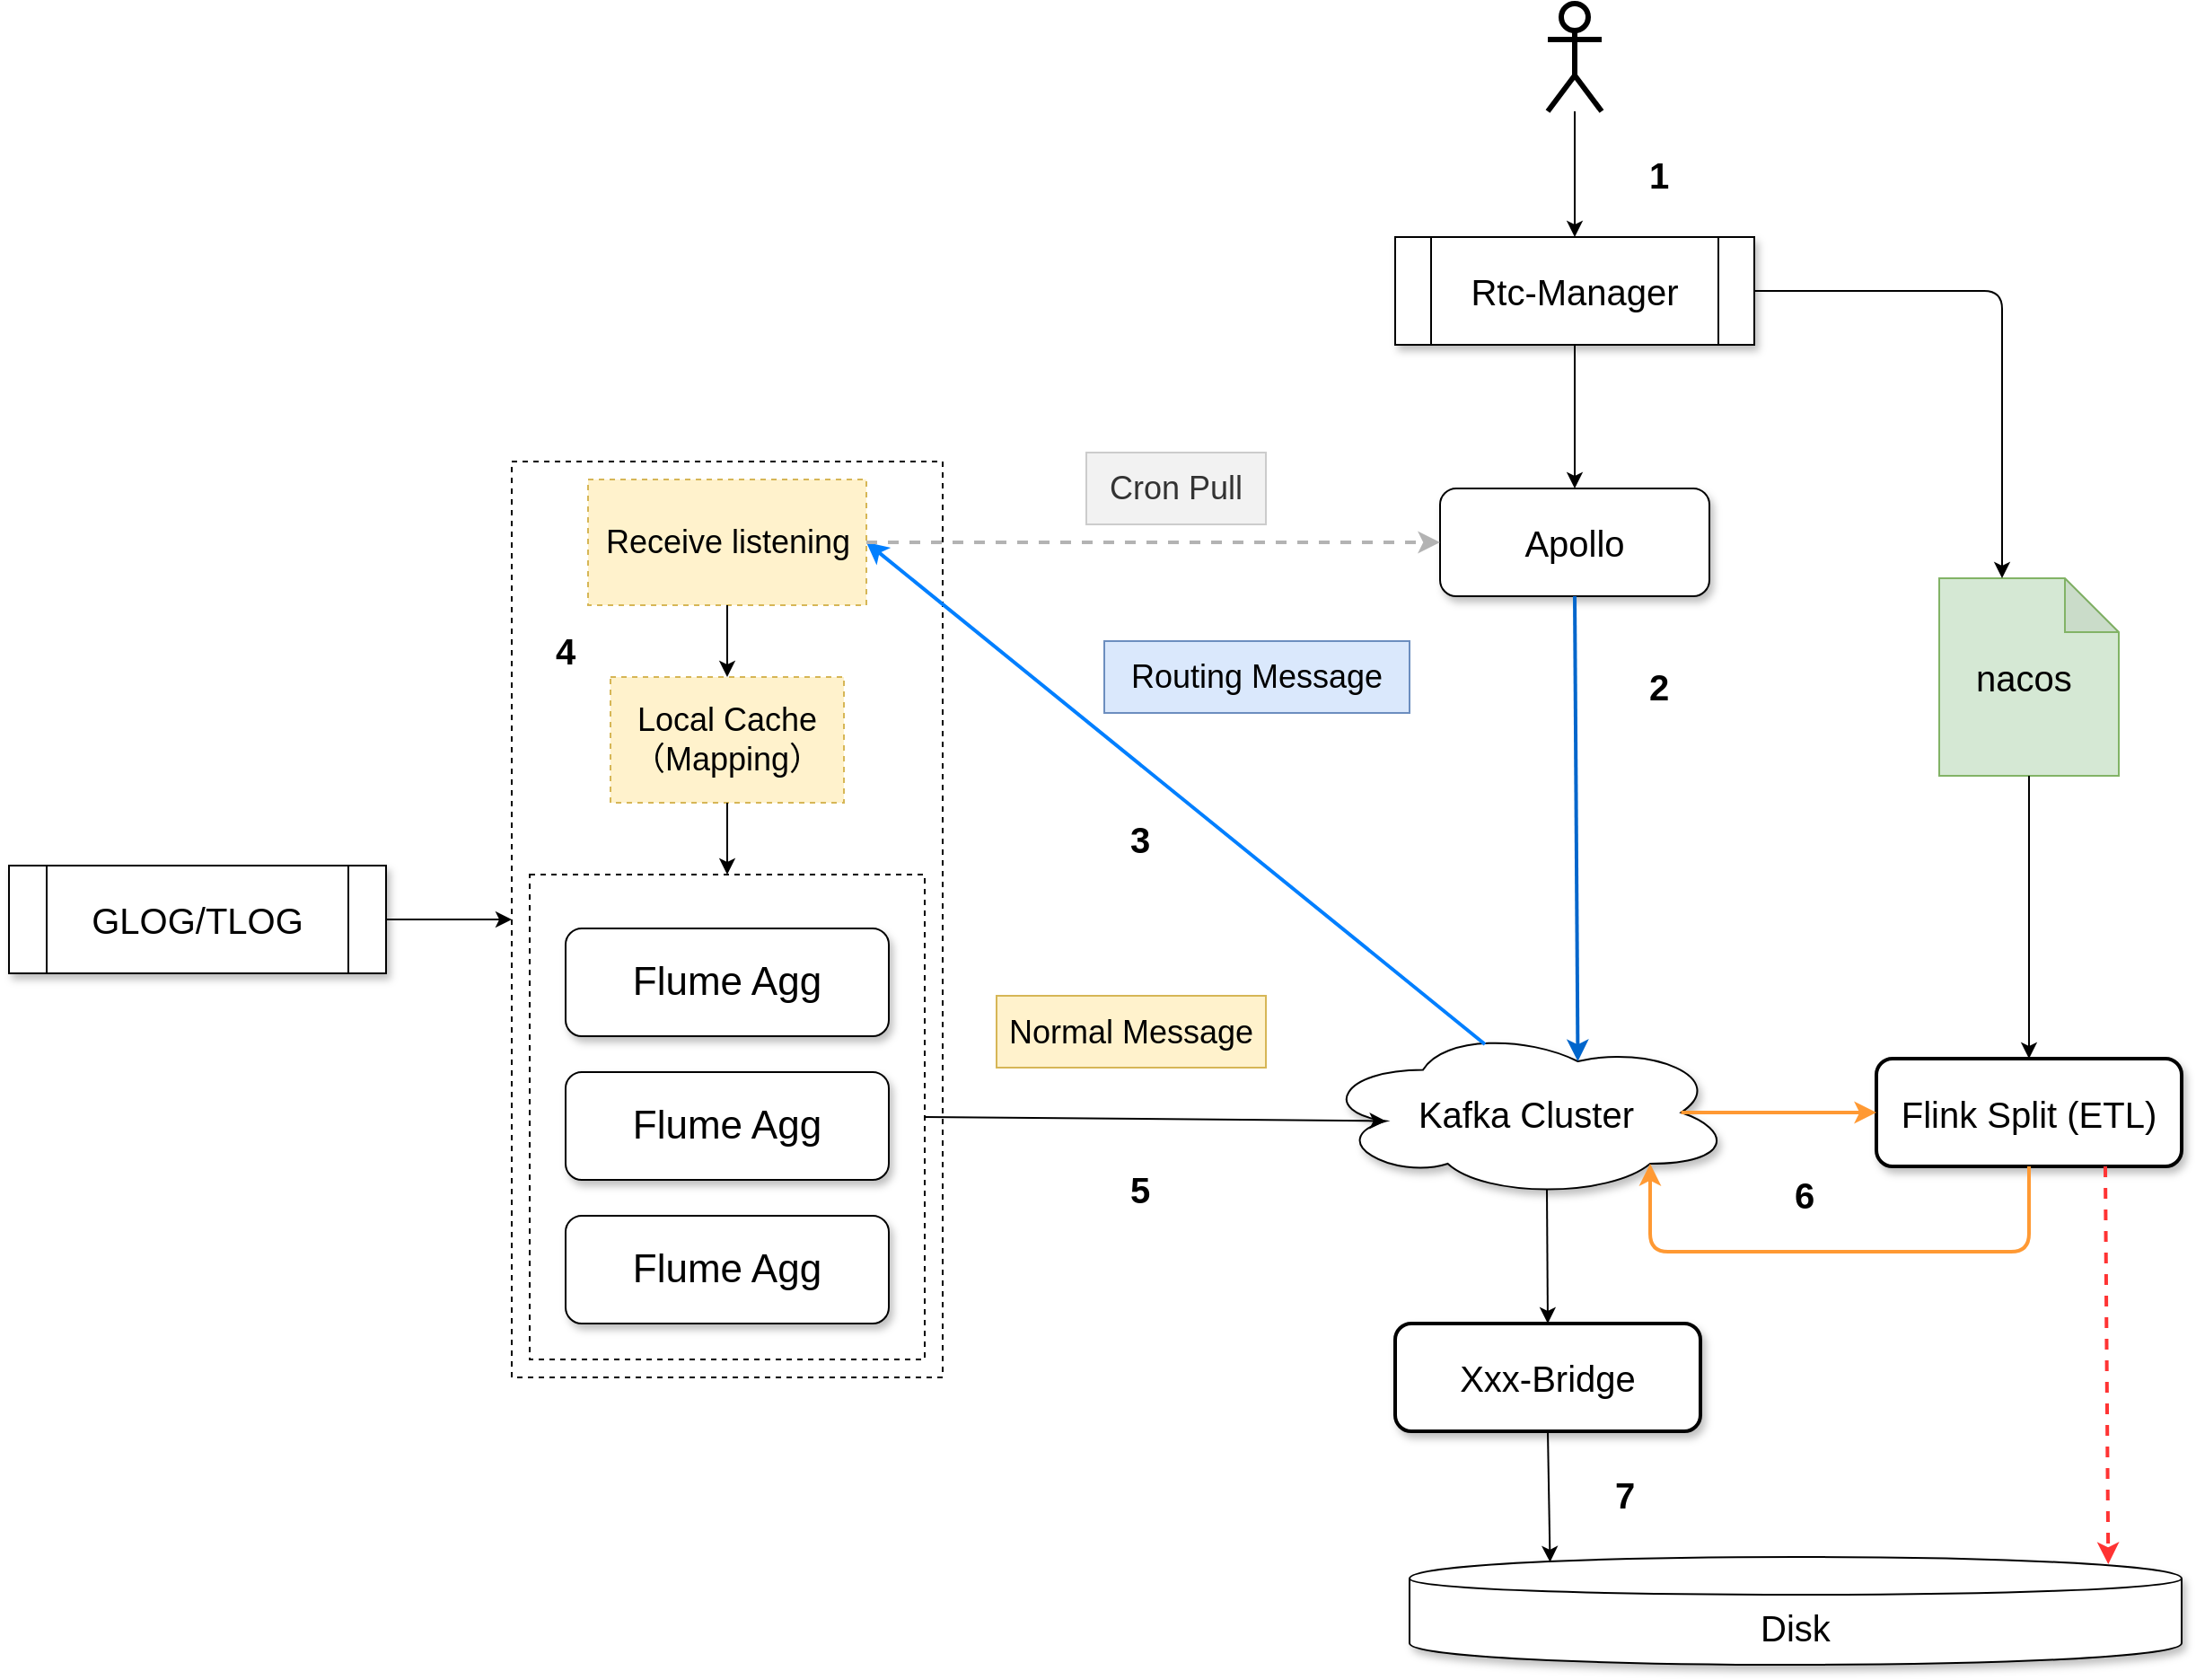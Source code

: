 <mxfile version="13.0.9" type="github">
  <diagram id="Rv57P3Tbl4RRtFDNti8X" name="第 1 页">
    <mxGraphModel dx="1730" dy="972" grid="1" gridSize="10" guides="1" tooltips="1" connect="1" arrows="1" fold="1" page="1" pageScale="1" pageWidth="1920" pageHeight="1200" math="0" shadow="0">
      <root>
        <mxCell id="0" />
        <mxCell id="1" parent="0" />
        <mxCell id="j1oXeC3f0F-jCX5uVqJW-15" value="" style="group" vertex="1" connectable="0" parent="1">
          <mxGeometry x="300" y="415" width="240" height="510" as="geometry" />
        </mxCell>
        <mxCell id="j1oXeC3f0F-jCX5uVqJW-14" value="" style="rounded=0;whiteSpace=wrap;html=1;dashed=1;fillColor=none;" vertex="1" parent="j1oXeC3f0F-jCX5uVqJW-15">
          <mxGeometry width="240" height="510" as="geometry" />
        </mxCell>
        <mxCell id="j1oXeC3f0F-jCX5uVqJW-8" value="" style="group" vertex="1" connectable="0" parent="j1oXeC3f0F-jCX5uVqJW-15">
          <mxGeometry x="10" y="230" width="220" height="270" as="geometry" />
        </mxCell>
        <mxCell id="j1oXeC3f0F-jCX5uVqJW-7" value="" style="rounded=0;whiteSpace=wrap;html=1;fillColor=none;dashed=1;" vertex="1" parent="j1oXeC3f0F-jCX5uVqJW-8">
          <mxGeometry width="220" height="270" as="geometry" />
        </mxCell>
        <mxCell id="j1oXeC3f0F-jCX5uVqJW-2" value="&lt;font style=&quot;font-size: 22px&quot;&gt;Flume Agg&lt;/font&gt;" style="rounded=1;whiteSpace=wrap;html=1;shadow=1;" vertex="1" parent="j1oXeC3f0F-jCX5uVqJW-8">
          <mxGeometry x="20" y="30" width="180" height="60" as="geometry" />
        </mxCell>
        <mxCell id="j1oXeC3f0F-jCX5uVqJW-5" value="&lt;font style=&quot;font-size: 22px&quot;&gt;Flume Agg&lt;/font&gt;" style="rounded=1;whiteSpace=wrap;html=1;shadow=1;" vertex="1" parent="j1oXeC3f0F-jCX5uVqJW-8">
          <mxGeometry x="20" y="110" width="180" height="60" as="geometry" />
        </mxCell>
        <mxCell id="j1oXeC3f0F-jCX5uVqJW-6" value="&lt;font style=&quot;font-size: 22px&quot;&gt;Flume Agg&lt;/font&gt;" style="rounded=1;whiteSpace=wrap;html=1;shadow=1;" vertex="1" parent="j1oXeC3f0F-jCX5uVqJW-8">
          <mxGeometry x="20" y="190" width="180" height="60" as="geometry" />
        </mxCell>
        <mxCell id="j1oXeC3f0F-jCX5uVqJW-10" value="&lt;span style=&quot;font-size: 18px&quot;&gt;Receive&amp;nbsp;listening&lt;/span&gt;" style="text;html=1;strokeColor=#d6b656;fillColor=#fff2cc;align=center;verticalAlign=middle;whiteSpace=wrap;rounded=0;dashed=1;" vertex="1" parent="j1oXeC3f0F-jCX5uVqJW-15">
          <mxGeometry x="42.5" y="10" width="155" height="70" as="geometry" />
        </mxCell>
        <mxCell id="j1oXeC3f0F-jCX5uVqJW-11" value="&lt;font style=&quot;font-size: 18px&quot;&gt;Local Cache&lt;br&gt;（Mapping）&lt;/font&gt;" style="text;html=1;strokeColor=#d6b656;fillColor=#fff2cc;align=center;verticalAlign=middle;whiteSpace=wrap;rounded=0;dashed=1;" vertex="1" parent="j1oXeC3f0F-jCX5uVqJW-15">
          <mxGeometry x="55" y="120" width="130" height="70" as="geometry" />
        </mxCell>
        <mxCell id="j1oXeC3f0F-jCX5uVqJW-12" value="" style="endArrow=classic;html=1;exitX=0.5;exitY=1;exitDx=0;exitDy=0;entryX=0.5;entryY=0;entryDx=0;entryDy=0;" edge="1" parent="j1oXeC3f0F-jCX5uVqJW-15" source="j1oXeC3f0F-jCX5uVqJW-11" target="j1oXeC3f0F-jCX5uVqJW-7">
          <mxGeometry width="50" height="50" relative="1" as="geometry">
            <mxPoint x="340" y="200" as="sourcePoint" />
            <mxPoint x="390" y="150" as="targetPoint" />
          </mxGeometry>
        </mxCell>
        <mxCell id="j1oXeC3f0F-jCX5uVqJW-13" value="" style="endArrow=classic;html=1;exitX=0.5;exitY=1;exitDx=0;exitDy=0;" edge="1" parent="j1oXeC3f0F-jCX5uVqJW-15" source="j1oXeC3f0F-jCX5uVqJW-10" target="j1oXeC3f0F-jCX5uVqJW-11">
          <mxGeometry width="50" height="50" relative="1" as="geometry">
            <mxPoint x="330" y="180" as="sourcePoint" />
            <mxPoint x="380" y="130" as="targetPoint" />
          </mxGeometry>
        </mxCell>
        <mxCell id="j1oXeC3f0F-jCX5uVqJW-44" value="&lt;font style=&quot;font-size: 20px&quot;&gt;&lt;b&gt;4&lt;/b&gt;&lt;/font&gt;" style="text;html=1;strokeColor=none;fillColor=none;align=center;verticalAlign=middle;whiteSpace=wrap;rounded=0;" vertex="1" parent="j1oXeC3f0F-jCX5uVqJW-15">
          <mxGeometry x="10" y="90" width="40" height="30" as="geometry" />
        </mxCell>
        <mxCell id="j1oXeC3f0F-jCX5uVqJW-1" value="&lt;font style=&quot;font-size: 20px&quot;&gt;GLOG/TLOG&lt;/font&gt;" style="shape=process;whiteSpace=wrap;html=1;backgroundOutline=1;shadow=1;" vertex="1" parent="1">
          <mxGeometry x="20" y="640" width="210" height="60" as="geometry" />
        </mxCell>
        <mxCell id="j1oXeC3f0F-jCX5uVqJW-9" value="" style="endArrow=classic;html=1;exitX=1;exitY=0.5;exitDx=0;exitDy=0;entryX=0;entryY=0.5;entryDx=0;entryDy=0;" edge="1" parent="1" source="j1oXeC3f0F-jCX5uVqJW-1" target="j1oXeC3f0F-jCX5uVqJW-14">
          <mxGeometry width="50" height="50" relative="1" as="geometry">
            <mxPoint x="240" y="955" as="sourcePoint" />
            <mxPoint x="290" y="735" as="targetPoint" />
          </mxGeometry>
        </mxCell>
        <mxCell id="j1oXeC3f0F-jCX5uVqJW-16" value="&lt;font style=&quot;font-size: 20px&quot;&gt;Kafka Cluster&lt;/font&gt;" style="ellipse;shape=cloud;whiteSpace=wrap;html=1;fillColor=#ffffff;shadow=1;" vertex="1" parent="1">
          <mxGeometry x="750" y="730" width="230" height="95" as="geometry" />
        </mxCell>
        <mxCell id="j1oXeC3f0F-jCX5uVqJW-19" value="" style="endArrow=classic;html=1;exitX=1;exitY=0.5;exitDx=0;exitDy=0;entryX=0.16;entryY=0.55;entryDx=0;entryDy=0;entryPerimeter=0;" edge="1" parent="1" source="j1oXeC3f0F-jCX5uVqJW-7" target="j1oXeC3f0F-jCX5uVqJW-16">
          <mxGeometry width="50" height="50" relative="1" as="geometry">
            <mxPoint x="640" y="845" as="sourcePoint" />
            <mxPoint x="690" y="795" as="targetPoint" />
          </mxGeometry>
        </mxCell>
        <mxCell id="j1oXeC3f0F-jCX5uVqJW-20" value="" style="endArrow=classic;html=1;exitX=0.4;exitY=0.1;exitDx=0;exitDy=0;exitPerimeter=0;entryX=1;entryY=0.5;entryDx=0;entryDy=0;strokeColor=#007FFF;strokeWidth=2;" edge="1" parent="1" source="j1oXeC3f0F-jCX5uVqJW-16" target="j1oXeC3f0F-jCX5uVqJW-10">
          <mxGeometry width="50" height="50" relative="1" as="geometry">
            <mxPoint x="690" y="585" as="sourcePoint" />
            <mxPoint x="740" y="535" as="targetPoint" />
          </mxGeometry>
        </mxCell>
        <mxCell id="j1oXeC3f0F-jCX5uVqJW-22" value="&lt;font style=&quot;font-size: 18px&quot;&gt;Normal Message&lt;/font&gt;" style="text;html=1;strokeColor=#d6b656;fillColor=#fff2cc;align=center;verticalAlign=middle;whiteSpace=wrap;rounded=0;" vertex="1" parent="1">
          <mxGeometry x="570" y="712.5" width="150" height="40" as="geometry" />
        </mxCell>
        <mxCell id="j1oXeC3f0F-jCX5uVqJW-23" value="&lt;font style=&quot;font-size: 20px&quot;&gt;Rtc-Manager&lt;/font&gt;" style="shape=process;whiteSpace=wrap;html=1;backgroundOutline=1;fillColor=#ffffff;shadow=1;" vertex="1" parent="1">
          <mxGeometry x="792" y="290" width="200" height="60" as="geometry" />
        </mxCell>
        <mxCell id="j1oXeC3f0F-jCX5uVqJW-24" value="&lt;font style=&quot;font-size: 20px&quot;&gt;Apollo&lt;/font&gt;" style="rounded=1;whiteSpace=wrap;html=1;fillColor=#ffffff;shadow=1;" vertex="1" parent="1">
          <mxGeometry x="817" y="430" width="150" height="60" as="geometry" />
        </mxCell>
        <mxCell id="j1oXeC3f0F-jCX5uVqJW-25" value="" style="endArrow=classic;html=1;strokeColor=#000000;strokeWidth=1;exitX=0.5;exitY=1;exitDx=0;exitDy=0;entryX=0.5;entryY=0;entryDx=0;entryDy=0;" edge="1" parent="1" source="j1oXeC3f0F-jCX5uVqJW-23" target="j1oXeC3f0F-jCX5uVqJW-24">
          <mxGeometry width="50" height="50" relative="1" as="geometry">
            <mxPoint x="997" y="550" as="sourcePoint" />
            <mxPoint x="1047" y="500" as="targetPoint" />
          </mxGeometry>
        </mxCell>
        <mxCell id="j1oXeC3f0F-jCX5uVqJW-26" value="" style="endArrow=classic;html=1;strokeColor=#0066CC;strokeWidth=2;exitX=0.5;exitY=1;exitDx=0;exitDy=0;entryX=0.625;entryY=0.2;entryDx=0;entryDy=0;entryPerimeter=0;" edge="1" parent="1" source="j1oXeC3f0F-jCX5uVqJW-24" target="j1oXeC3f0F-jCX5uVqJW-16">
          <mxGeometry width="50" height="50" relative="1" as="geometry">
            <mxPoint x="910" y="745" as="sourcePoint" />
            <mxPoint x="960" y="695" as="targetPoint" />
          </mxGeometry>
        </mxCell>
        <mxCell id="j1oXeC3f0F-jCX5uVqJW-27" value="&lt;font style=&quot;font-size: 18px&quot;&gt;Routing Message&lt;/font&gt;" style="text;html=1;strokeColor=#6c8ebf;fillColor=#dae8fc;align=center;verticalAlign=middle;whiteSpace=wrap;rounded=0;" vertex="1" parent="1">
          <mxGeometry x="630" y="515" width="170" height="40" as="geometry" />
        </mxCell>
        <mxCell id="j1oXeC3f0F-jCX5uVqJW-28" value="" style="shape=umlActor;verticalLabelPosition=bottom;labelBackgroundColor=#ffffff;verticalAlign=top;html=1;outlineConnect=0;fillColor=#ffffff;strokeWidth=3;" vertex="1" parent="1">
          <mxGeometry x="877" y="160" width="30" height="60" as="geometry" />
        </mxCell>
        <mxCell id="j1oXeC3f0F-jCX5uVqJW-29" value="" style="endArrow=classic;html=1;strokeColor=#000000;strokeWidth=1;entryX=0.5;entryY=0;entryDx=0;entryDy=0;" edge="1" parent="1" source="j1oXeC3f0F-jCX5uVqJW-28" target="j1oXeC3f0F-jCX5uVqJW-23">
          <mxGeometry width="50" height="50" relative="1" as="geometry">
            <mxPoint x="897" y="250" as="sourcePoint" />
            <mxPoint x="1107" y="170" as="targetPoint" />
          </mxGeometry>
        </mxCell>
        <mxCell id="j1oXeC3f0F-jCX5uVqJW-30" value="&lt;font style=&quot;font-size: 20px&quot;&gt;Xxx-Bridge&lt;/font&gt;" style="rounded=1;whiteSpace=wrap;html=1;strokeWidth=2;fillColor=#ffffff;shadow=1;" vertex="1" parent="1">
          <mxGeometry x="792" y="895" width="170" height="60" as="geometry" />
        </mxCell>
        <mxCell id="j1oXeC3f0F-jCX5uVqJW-31" value="&lt;font style=&quot;font-size: 20px&quot;&gt;Flink Split (ETL)&lt;/font&gt;" style="rounded=1;whiteSpace=wrap;html=1;strokeWidth=2;fillColor=#ffffff;shadow=1;" vertex="1" parent="1">
          <mxGeometry x="1060" y="747.5" width="170" height="60" as="geometry" />
        </mxCell>
        <mxCell id="j1oXeC3f0F-jCX5uVqJW-34" value="" style="endArrow=classic;html=1;strokeColor=#FF9933;strokeWidth=2;exitX=0.875;exitY=0.5;exitDx=0;exitDy=0;exitPerimeter=0;entryX=0;entryY=0.5;entryDx=0;entryDy=0;" edge="1" parent="1" source="j1oXeC3f0F-jCX5uVqJW-16" target="j1oXeC3f0F-jCX5uVqJW-31">
          <mxGeometry width="50" height="50" relative="1" as="geometry">
            <mxPoint x="950" y="935" as="sourcePoint" />
            <mxPoint x="1000" y="885" as="targetPoint" />
          </mxGeometry>
        </mxCell>
        <mxCell id="j1oXeC3f0F-jCX5uVqJW-35" value="" style="edgeStyle=elbowEdgeStyle;elbow=vertical;endArrow=classic;html=1;strokeColor=#FF9933;strokeWidth=2;entryX=0.8;entryY=0.8;entryDx=0;entryDy=0;entryPerimeter=0;exitX=0.5;exitY=1;exitDx=0;exitDy=0;" edge="1" parent="1" source="j1oXeC3f0F-jCX5uVqJW-31" target="j1oXeC3f0F-jCX5uVqJW-16">
          <mxGeometry width="50" height="50" relative="1" as="geometry">
            <mxPoint x="990" y="915" as="sourcePoint" />
            <mxPoint x="1040" y="865" as="targetPoint" />
            <Array as="points">
              <mxPoint x="1010" y="855" />
            </Array>
          </mxGeometry>
        </mxCell>
        <mxCell id="j1oXeC3f0F-jCX5uVqJW-36" value="" style="endArrow=classic;html=1;strokeColor=#000000;strokeWidth=1;entryX=0.5;entryY=0;entryDx=0;entryDy=0;exitX=0.55;exitY=0.95;exitDx=0;exitDy=0;exitPerimeter=0;" edge="1" parent="1" source="j1oXeC3f0F-jCX5uVqJW-16" target="j1oXeC3f0F-jCX5uVqJW-30">
          <mxGeometry width="50" height="50" relative="1" as="geometry">
            <mxPoint x="840" y="915" as="sourcePoint" />
            <mxPoint x="890" y="865" as="targetPoint" />
          </mxGeometry>
        </mxCell>
        <mxCell id="j1oXeC3f0F-jCX5uVqJW-37" value="&lt;font style=&quot;font-size: 20px&quot;&gt;Disk&lt;/font&gt;" style="shape=cylinder;whiteSpace=wrap;html=1;boundedLbl=1;backgroundOutline=1;strokeWidth=1;fillColor=#ffffff;shadow=1;" vertex="1" parent="1">
          <mxGeometry x="800" y="1025" width="430" height="60" as="geometry" />
        </mxCell>
        <mxCell id="j1oXeC3f0F-jCX5uVqJW-38" value="" style="endArrow=classic;html=1;strokeColor=#000000;strokeWidth=1;exitX=0.5;exitY=1;exitDx=0;exitDy=0;entryX=0.182;entryY=0.048;entryDx=0;entryDy=0;entryPerimeter=0;" edge="1" parent="1" source="j1oXeC3f0F-jCX5uVqJW-30" target="j1oXeC3f0F-jCX5uVqJW-37">
          <mxGeometry width="50" height="50" relative="1" as="geometry">
            <mxPoint x="660" y="1075" as="sourcePoint" />
            <mxPoint x="710" y="1025" as="targetPoint" />
          </mxGeometry>
        </mxCell>
        <mxCell id="j1oXeC3f0F-jCX5uVqJW-39" value="" style="endArrow=classic;html=1;strokeColor=#FF3333;strokeWidth=2;exitX=0.75;exitY=1;exitDx=0;exitDy=0;entryX=0.905;entryY=0.067;entryDx=0;entryDy=0;entryPerimeter=0;dashed=1;" edge="1" parent="1" source="j1oXeC3f0F-jCX5uVqJW-31" target="j1oXeC3f0F-jCX5uVqJW-37">
          <mxGeometry width="50" height="50" relative="1" as="geometry">
            <mxPoint x="1180" y="965" as="sourcePoint" />
            <mxPoint x="1230" y="915" as="targetPoint" />
          </mxGeometry>
        </mxCell>
        <mxCell id="j1oXeC3f0F-jCX5uVqJW-40" value="&lt;font style=&quot;font-size: 20px&quot;&gt;&lt;b&gt;1&lt;/b&gt;&lt;/font&gt;" style="text;html=1;strokeColor=none;fillColor=none;align=center;verticalAlign=middle;whiteSpace=wrap;rounded=0;" vertex="1" parent="1">
          <mxGeometry x="919" y="240" width="40" height="30" as="geometry" />
        </mxCell>
        <mxCell id="j1oXeC3f0F-jCX5uVqJW-41" value="&lt;font style=&quot;font-size: 20px&quot;&gt;&lt;b&gt;2&lt;/b&gt;&lt;/font&gt;" style="text;html=1;strokeColor=none;fillColor=none;align=center;verticalAlign=middle;whiteSpace=wrap;rounded=0;" vertex="1" parent="1">
          <mxGeometry x="919" y="525" width="40" height="30" as="geometry" />
        </mxCell>
        <mxCell id="j1oXeC3f0F-jCX5uVqJW-43" value="&lt;font style=&quot;font-size: 20px&quot;&gt;&lt;b&gt;3&lt;/b&gt;&lt;/font&gt;" style="text;html=1;strokeColor=none;fillColor=none;align=center;verticalAlign=middle;whiteSpace=wrap;rounded=0;" vertex="1" parent="1">
          <mxGeometry x="630" y="610" width="40" height="30" as="geometry" />
        </mxCell>
        <mxCell id="j1oXeC3f0F-jCX5uVqJW-45" value="&lt;font style=&quot;font-size: 20px&quot;&gt;&lt;b&gt;5&lt;/b&gt;&lt;/font&gt;" style="text;html=1;strokeColor=none;fillColor=none;align=center;verticalAlign=middle;whiteSpace=wrap;rounded=0;" vertex="1" parent="1">
          <mxGeometry x="630" y="805" width="40" height="30" as="geometry" />
        </mxCell>
        <mxCell id="j1oXeC3f0F-jCX5uVqJW-48" value="&lt;font style=&quot;font-size: 20px&quot;&gt;&lt;b&gt;6&lt;/b&gt;&lt;/font&gt;" style="text;html=1;strokeColor=none;fillColor=none;align=center;verticalAlign=middle;whiteSpace=wrap;rounded=0;" vertex="1" parent="1">
          <mxGeometry x="1000" y="807.5" width="40" height="30" as="geometry" />
        </mxCell>
        <mxCell id="j1oXeC3f0F-jCX5uVqJW-49" value="&lt;font style=&quot;font-size: 20px&quot;&gt;&lt;b&gt;7&lt;/b&gt;&lt;/font&gt;" style="text;html=1;strokeColor=none;fillColor=none;align=center;verticalAlign=middle;whiteSpace=wrap;rounded=0;" vertex="1" parent="1">
          <mxGeometry x="900" y="975" width="40" height="30" as="geometry" />
        </mxCell>
        <mxCell id="j1oXeC3f0F-jCX5uVqJW-51" value="" style="endArrow=classic;html=1;dashed=1;strokeColor=#B3B3B3;strokeWidth=2;exitX=1;exitY=0.5;exitDx=0;exitDy=0;entryX=0;entryY=0.5;entryDx=0;entryDy=0;" edge="1" parent="1" source="j1oXeC3f0F-jCX5uVqJW-10" target="j1oXeC3f0F-jCX5uVqJW-24">
          <mxGeometry width="50" height="50" relative="1" as="geometry">
            <mxPoint x="630" y="370" as="sourcePoint" />
            <mxPoint x="680" y="320" as="targetPoint" />
          </mxGeometry>
        </mxCell>
        <mxCell id="j1oXeC3f0F-jCX5uVqJW-52" value="&lt;font style=&quot;font-size: 18px&quot;&gt;Cron Pull&lt;/font&gt;" style="text;html=1;strokeColor=#CCCCCC;fillColor=#F2F2F2;align=center;verticalAlign=middle;whiteSpace=wrap;rounded=0;fontColor=#333333;" vertex="1" parent="1">
          <mxGeometry x="620" y="410" width="100" height="40" as="geometry" />
        </mxCell>
        <mxCell id="j1oXeC3f0F-jCX5uVqJW-53" value="&lt;font style=&quot;font-size: 20px&quot;&gt;nacos&amp;nbsp;&lt;/font&gt;" style="shape=note;whiteSpace=wrap;html=1;backgroundOutline=1;darkOpacity=0.05;shadow=0;strokeColor=#82b366;strokeWidth=1;fillColor=#d5e8d4;" vertex="1" parent="1">
          <mxGeometry x="1095" y="480" width="100" height="110" as="geometry" />
        </mxCell>
        <mxCell id="j1oXeC3f0F-jCX5uVqJW-54" value="" style="edgeStyle=segmentEdgeStyle;endArrow=classic;html=1;strokeColor=#000000;strokeWidth=1;entryX=0;entryY=0;entryDx=35;entryDy=0;entryPerimeter=0;exitX=1;exitY=0.5;exitDx=0;exitDy=0;" edge="1" parent="1" source="j1oXeC3f0F-jCX5uVqJW-23" target="j1oXeC3f0F-jCX5uVqJW-53">
          <mxGeometry width="50" height="50" relative="1" as="geometry">
            <mxPoint x="1170" y="390" as="sourcePoint" />
            <mxPoint x="1220" y="340" as="targetPoint" />
          </mxGeometry>
        </mxCell>
        <mxCell id="j1oXeC3f0F-jCX5uVqJW-55" value="" style="endArrow=classic;html=1;strokeColor=#000000;strokeWidth=1;exitX=0.5;exitY=1;exitDx=0;exitDy=0;exitPerimeter=0;entryX=0.5;entryY=0;entryDx=0;entryDy=0;" edge="1" parent="1" source="j1oXeC3f0F-jCX5uVqJW-53" target="j1oXeC3f0F-jCX5uVqJW-31">
          <mxGeometry width="50" height="50" relative="1" as="geometry">
            <mxPoint x="1340" y="700" as="sourcePoint" />
            <mxPoint x="1390" y="650" as="targetPoint" />
          </mxGeometry>
        </mxCell>
      </root>
    </mxGraphModel>
  </diagram>
</mxfile>
